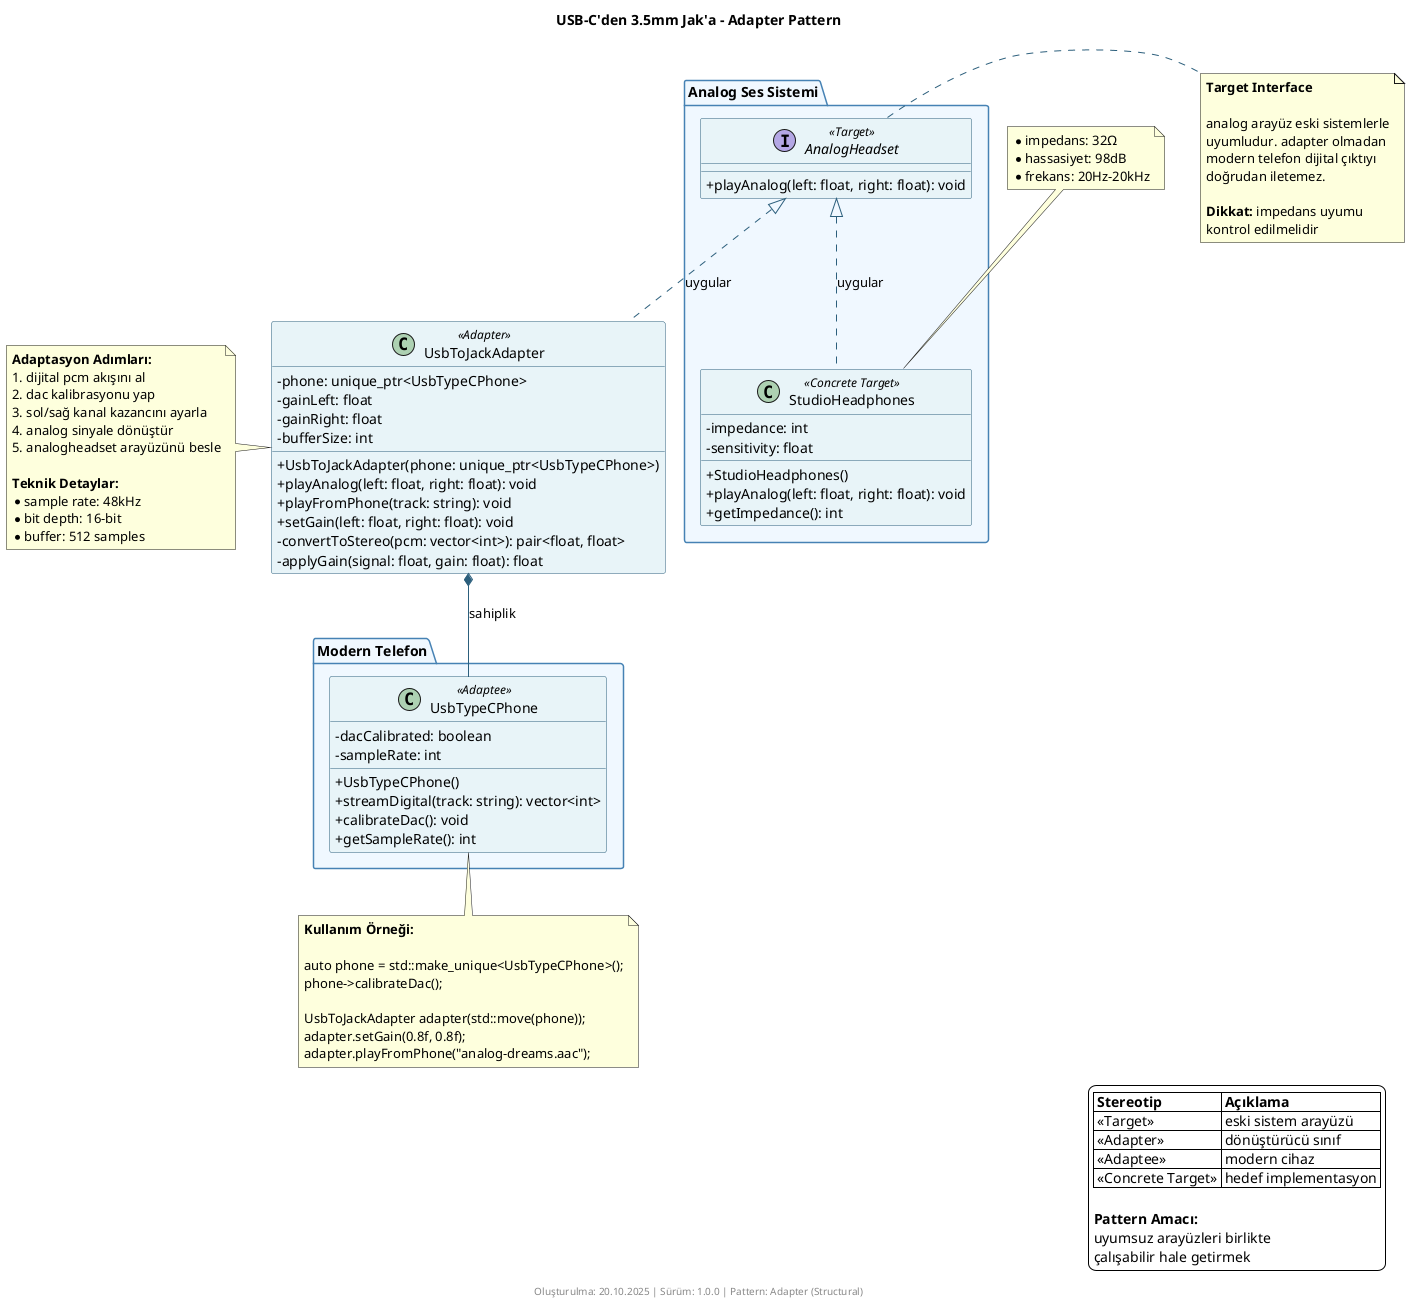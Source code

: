 @startuml legacy-audio-adapter
/'
 * @file legacy-audio-adapter.puml
 * @brief usb-c telefon çıkışının analog kulaklığa adapter pattern ile uyarlanması
 * @author Muhammed Kayra Bulut
 * @date 20.10.2025
 * @version 1.0.0
 * @pattern Adapter (Structural)
 * 
 * @description bu diyagram dijital ses çıkışı sağlayan bir
 *              telefonun, analog kulaklık arayüzüne nasıl
 *              uyarlandığını gösterir. adapter, pcm verisini
 *              dönüştürerek istemciye analog sinyal sunar.
 * 
 * @related AudioService.cpp, DacController.cpp
 '/

title USB-C'den 3.5mm Jak'a - Adapter Pattern

' Stil tanımlamaları
skinparam backgroundColor #FFFFFF
skinparam shadowing false
skinparam classAttributeIconSize 0

skinparam class {
    BackgroundColor #E8F4F8
    BorderColor #2C5F7C
    ArrowColor #2C5F7C
}

skinparam package {
    BackgroundColor #F0F8FF
    BorderColor #4682B4
}

' ========== Hedef Arayüz (Target Interface) ==========

package "Analog Ses Sistemi" {
    interface AnalogHeadset <<Target>> {
        +playAnalog(left: float, right: float): void
    }

    class StudioHeadphones <<Concrete Target>> {
        -impedance: int
        -sensitivity: float
        __
        +StudioHeadphones()
        +playAnalog(left: float, right: float): void
        +getImpedance(): int
    }
}

' ========== Adaptee (Uyarlanacak Sınıf) ==========

package "Modern Telefon" {
    class UsbTypeCPhone <<Adaptee>> {
        -dacCalibrated: boolean
        -sampleRate: int
        __
        +UsbTypeCPhone()
        +streamDigital(track: string): vector<int>
        +calibrateDac(): void
        +getSampleRate(): int
    }
}

' ========== Adapter Sınıfı ==========

class UsbToJackAdapter <<Adapter>> {
    -phone: unique_ptr<UsbTypeCPhone>
    -gainLeft: float
    -gainRight: float
    -bufferSize: int
    __
    +UsbToJackAdapter(phone: unique_ptr<UsbTypeCPhone>)
    +playAnalog(left: float, right: float): void
    +playFromPhone(track: string): void
    +setGain(left: float, right: float): void
    -convertToStereo(pcm: vector<int>): pair<float, float>
    -applyGain(signal: float, gain: float): float
}

' ========== İlişkiler ==========

AnalogHeadset <|.. StudioHeadphones : uygular
AnalogHeadset <|.. UsbToJackAdapter : uygular
UsbToJackAdapter *-- UsbTypeCPhone : sahiplik

' ========== Açıklayıcı Notlar ==========

note left of UsbToJackAdapter
  **Adaptasyon Adımları:**
  1. dijital pcm akışını al
  2. dac kalibrasyonu yap
  3. sol/sağ kanal kazancını ayarla
  4. analog sinyale dönüştür
  5. analogheadset arayüzünü besle
  
  **Teknik Detaylar:**
  * sample rate: 48kHz
  * bit depth: 16-bit
  * buffer: 512 samples
end note

note right of AnalogHeadset
  **Target Interface**
  
  analog arayüz eski sistemlerle
  uyumludur. adapter olmadan
  modern telefon dijital çıktıyı
  doğrudan iletemez.
  
  **Dikkat:** impedans uyumu
  kontrol edilmelidir
end note

note bottom of UsbTypeCPhone
  **Kullanım Örneği:**
  
  auto phone = std::make_unique<UsbTypeCPhone>();
  phone->calibrateDac();
  
  UsbToJackAdapter adapter(std::move(phone));
  adapter.setGain(0.8f, 0.8f);
  adapter.playFromPhone("analog-dreams.aac");
end note

note top of StudioHeadphones
  * impedans: 32Ω
  * hassasiyet: 98dB
  * frekans: 20Hz-20kHz
end note

' ========== Legend ==========

legend right
  |= Stereotip |= Açıklama |
  | <<Target>> | eski sistem arayüzü |
  | <<Adapter>> | dönüştürücü sınıf |
  | <<Adaptee>> | modern cihaz |
  | <<Concrete Target>> | hedef implementasyon |
  
  **Pattern Amacı:**
  uyumsuz arayüzleri birlikte
  çalışabilir hale getirmek
end legend

footer Oluşturulma: 20.10.2025 | Sürüm: 1.0.0 | Pattern: Adapter (Structural)

@enduml
